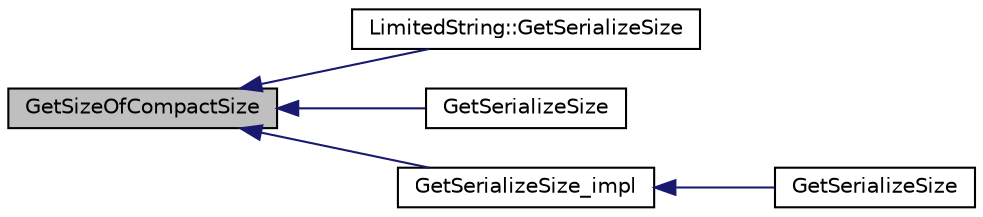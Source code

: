 digraph "GetSizeOfCompactSize"
{
  edge [fontname="Helvetica",fontsize="10",labelfontname="Helvetica",labelfontsize="10"];
  node [fontname="Helvetica",fontsize="10",shape=record];
  rankdir="LR";
  Node155 [label="GetSizeOfCompactSize",height=0.2,width=0.4,color="black", fillcolor="grey75", style="filled", fontcolor="black"];
  Node155 -> Node156 [dir="back",color="midnightblue",fontsize="10",style="solid",fontname="Helvetica"];
  Node156 [label="LimitedString::GetSerializeSize",height=0.2,width=0.4,color="black", fillcolor="white", style="filled",URL="$class_limited_string.html#a9b5f6a92ed889442a212444ed51fcea9"];
  Node155 -> Node157 [dir="back",color="midnightblue",fontsize="10",style="solid",fontname="Helvetica"];
  Node157 [label="GetSerializeSize",height=0.2,width=0.4,color="black", fillcolor="white", style="filled",URL="$serialize_8h.html#af2f7bd0287726e890b7d465e09fd7f73",tooltip="Forward declarations. "];
  Node155 -> Node158 [dir="back",color="midnightblue",fontsize="10",style="solid",fontname="Helvetica"];
  Node158 [label="GetSerializeSize_impl",height=0.2,width=0.4,color="black", fillcolor="white", style="filled",URL="$serialize_8h.html#a35c2e36c213f8331ad0cc3c03f88e8d1",tooltip="vector vectors of unsigned char are a special case and are intended to be serialized as a single opaq..."];
  Node158 -> Node159 [dir="back",color="midnightblue",fontsize="10",style="solid",fontname="Helvetica"];
  Node159 [label="GetSerializeSize",height=0.2,width=0.4,color="black", fillcolor="white", style="filled",URL="$serialize_8h.html#a335ff86321a72847697b886ec6a73b83"];
}
